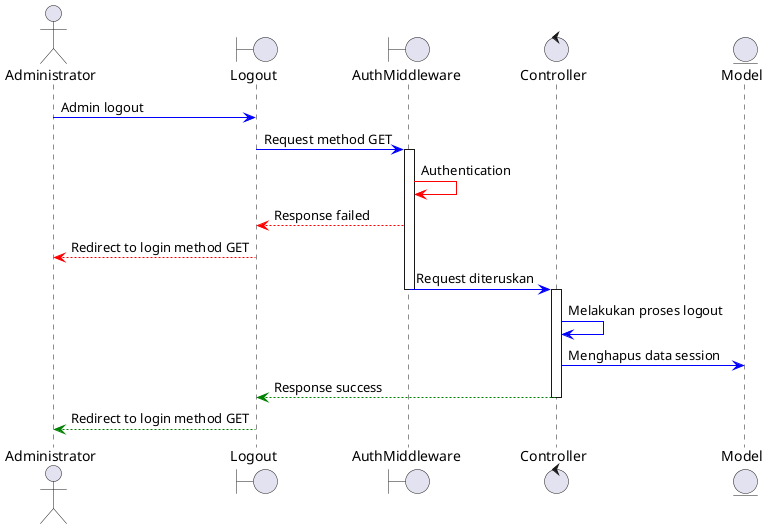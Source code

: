 @startuml

actor Administrator as admin
boundary "Logout" as logout
boundary "AuthMiddleware" as middleware
control "Controller" as controller
entity "Model" as model

admin -[#Blue]> logout : Admin logout
logout -[#Blue]> middleware : Request method GET
activate  middleware
middleware -[#Red]> middleware : Authentication
middleware --[#Red]> logout : Response failed
logout --[#Red]> admin : Redirect to login method GET
middleware -[#Blue]> controller : Request diteruskan
deactivate middleware
activate controller
controller -[#Blue]> controller: Melakukan proses logout
controller -[#Blue]> model: Menghapus data session
controller --[#Green]> logout: Response success
deactivate controller

logout --[#Green]> admin: Redirect to login method GET

@enduml
